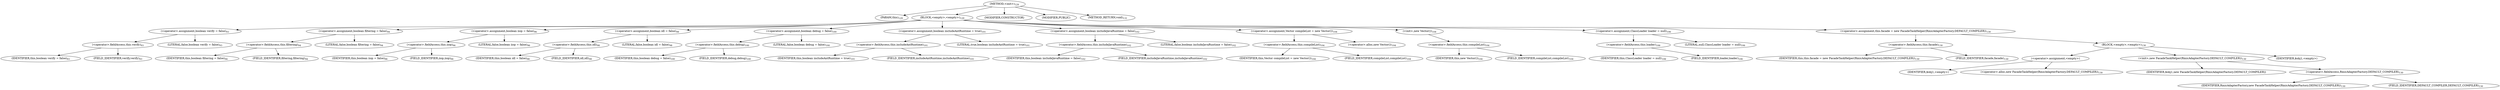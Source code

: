 digraph "&lt;init&gt;" {  
"194" [label = <(METHOD,&lt;init&gt;)<SUB>129</SUB>> ]
"195" [label = <(PARAM,this)<SUB>129</SUB>> ]
"196" [label = <(BLOCK,&lt;empty&gt;,&lt;empty&gt;)<SUB>129</SUB>> ]
"197" [label = <(&lt;operator&gt;.assignment,boolean verify = false)<SUB>93</SUB>> ]
"198" [label = <(&lt;operator&gt;.fieldAccess,this.verify)<SUB>93</SUB>> ]
"199" [label = <(IDENTIFIER,this,boolean verify = false)<SUB>93</SUB>> ]
"200" [label = <(FIELD_IDENTIFIER,verify,verify)<SUB>93</SUB>> ]
"201" [label = <(LITERAL,false,boolean verify = false)<SUB>93</SUB>> ]
"202" [label = <(&lt;operator&gt;.assignment,boolean filtering = false)<SUB>94</SUB>> ]
"203" [label = <(&lt;operator&gt;.fieldAccess,this.filtering)<SUB>94</SUB>> ]
"204" [label = <(IDENTIFIER,this,boolean filtering = false)<SUB>94</SUB>> ]
"205" [label = <(FIELD_IDENTIFIER,filtering,filtering)<SUB>94</SUB>> ]
"206" [label = <(LITERAL,false,boolean filtering = false)<SUB>94</SUB>> ]
"207" [label = <(&lt;operator&gt;.assignment,boolean iiop = false)<SUB>96</SUB>> ]
"208" [label = <(&lt;operator&gt;.fieldAccess,this.iiop)<SUB>96</SUB>> ]
"209" [label = <(IDENTIFIER,this,boolean iiop = false)<SUB>96</SUB>> ]
"210" [label = <(FIELD_IDENTIFIER,iiop,iiop)<SUB>96</SUB>> ]
"211" [label = <(LITERAL,false,boolean iiop = false)<SUB>96</SUB>> ]
"212" [label = <(&lt;operator&gt;.assignment,boolean idl = false)<SUB>98</SUB>> ]
"213" [label = <(&lt;operator&gt;.fieldAccess,this.idl)<SUB>98</SUB>> ]
"214" [label = <(IDENTIFIER,this,boolean idl = false)<SUB>98</SUB>> ]
"215" [label = <(FIELD_IDENTIFIER,idl,idl)<SUB>98</SUB>> ]
"216" [label = <(LITERAL,false,boolean idl = false)<SUB>98</SUB>> ]
"217" [label = <(&lt;operator&gt;.assignment,boolean debug = false)<SUB>100</SUB>> ]
"218" [label = <(&lt;operator&gt;.fieldAccess,this.debug)<SUB>100</SUB>> ]
"219" [label = <(IDENTIFIER,this,boolean debug = false)<SUB>100</SUB>> ]
"220" [label = <(FIELD_IDENTIFIER,debug,debug)<SUB>100</SUB>> ]
"221" [label = <(LITERAL,false,boolean debug = false)<SUB>100</SUB>> ]
"222" [label = <(&lt;operator&gt;.assignment,boolean includeAntRuntime = true)<SUB>101</SUB>> ]
"223" [label = <(&lt;operator&gt;.fieldAccess,this.includeAntRuntime)<SUB>101</SUB>> ]
"224" [label = <(IDENTIFIER,this,boolean includeAntRuntime = true)<SUB>101</SUB>> ]
"225" [label = <(FIELD_IDENTIFIER,includeAntRuntime,includeAntRuntime)<SUB>101</SUB>> ]
"226" [label = <(LITERAL,true,boolean includeAntRuntime = true)<SUB>101</SUB>> ]
"227" [label = <(&lt;operator&gt;.assignment,boolean includeJavaRuntime = false)<SUB>102</SUB>> ]
"228" [label = <(&lt;operator&gt;.fieldAccess,this.includeJavaRuntime)<SUB>102</SUB>> ]
"229" [label = <(IDENTIFIER,this,boolean includeJavaRuntime = false)<SUB>102</SUB>> ]
"230" [label = <(FIELD_IDENTIFIER,includeJavaRuntime,includeJavaRuntime)<SUB>102</SUB>> ]
"231" [label = <(LITERAL,false,boolean includeJavaRuntime = false)<SUB>102</SUB>> ]
"232" [label = <(&lt;operator&gt;.assignment,Vector compileList = new Vector())<SUB>104</SUB>> ]
"233" [label = <(&lt;operator&gt;.fieldAccess,this.compileList)<SUB>104</SUB>> ]
"234" [label = <(IDENTIFIER,this,Vector compileList = new Vector())<SUB>104</SUB>> ]
"235" [label = <(FIELD_IDENTIFIER,compileList,compileList)<SUB>104</SUB>> ]
"236" [label = <(&lt;operator&gt;.alloc,new Vector())<SUB>104</SUB>> ]
"237" [label = <(&lt;init&gt;,new Vector())<SUB>104</SUB>> ]
"238" [label = <(&lt;operator&gt;.fieldAccess,this.compileList)<SUB>104</SUB>> ]
"239" [label = <(IDENTIFIER,this,new Vector())<SUB>104</SUB>> ]
"240" [label = <(FIELD_IDENTIFIER,compileList,compileList)<SUB>104</SUB>> ]
"241" [label = <(&lt;operator&gt;.assignment,ClassLoader loader = null)<SUB>106</SUB>> ]
"242" [label = <(&lt;operator&gt;.fieldAccess,this.loader)<SUB>106</SUB>> ]
"243" [label = <(IDENTIFIER,this,ClassLoader loader = null)<SUB>106</SUB>> ]
"244" [label = <(FIELD_IDENTIFIER,loader,loader)<SUB>106</SUB>> ]
"245" [label = <(LITERAL,null,ClassLoader loader = null)<SUB>106</SUB>> ]
"246" [label = <(&lt;operator&gt;.assignment,this.facade = new FacadeTaskHelper(RmicAdapterFactory.DEFAULT_COMPILER))<SUB>130</SUB>> ]
"247" [label = <(&lt;operator&gt;.fieldAccess,this.facade)<SUB>130</SUB>> ]
"248" [label = <(IDENTIFIER,this,this.facade = new FacadeTaskHelper(RmicAdapterFactory.DEFAULT_COMPILER))<SUB>130</SUB>> ]
"249" [label = <(FIELD_IDENTIFIER,facade,facade)<SUB>130</SUB>> ]
"250" [label = <(BLOCK,&lt;empty&gt;,&lt;empty&gt;)<SUB>130</SUB>> ]
"251" [label = <(&lt;operator&gt;.assignment,&lt;empty&gt;)> ]
"252" [label = <(IDENTIFIER,$obj1,&lt;empty&gt;)> ]
"253" [label = <(&lt;operator&gt;.alloc,new FacadeTaskHelper(RmicAdapterFactory.DEFAULT_COMPILER))<SUB>130</SUB>> ]
"254" [label = <(&lt;init&gt;,new FacadeTaskHelper(RmicAdapterFactory.DEFAULT_COMPILER))<SUB>130</SUB>> ]
"255" [label = <(IDENTIFIER,$obj1,new FacadeTaskHelper(RmicAdapterFactory.DEFAULT_COMPILER))> ]
"256" [label = <(&lt;operator&gt;.fieldAccess,RmicAdapterFactory.DEFAULT_COMPILER)<SUB>130</SUB>> ]
"257" [label = <(IDENTIFIER,RmicAdapterFactory,new FacadeTaskHelper(RmicAdapterFactory.DEFAULT_COMPILER))<SUB>130</SUB>> ]
"258" [label = <(FIELD_IDENTIFIER,DEFAULT_COMPILER,DEFAULT_COMPILER)<SUB>130</SUB>> ]
"259" [label = <(IDENTIFIER,$obj1,&lt;empty&gt;)> ]
"260" [label = <(MODIFIER,CONSTRUCTOR)> ]
"261" [label = <(MODIFIER,PUBLIC)> ]
"262" [label = <(METHOD_RETURN,void)<SUB>131</SUB>> ]
  "194" -> "195" 
  "194" -> "196" 
  "194" -> "260" 
  "194" -> "261" 
  "194" -> "262" 
  "196" -> "197" 
  "196" -> "202" 
  "196" -> "207" 
  "196" -> "212" 
  "196" -> "217" 
  "196" -> "222" 
  "196" -> "227" 
  "196" -> "232" 
  "196" -> "237" 
  "196" -> "241" 
  "196" -> "246" 
  "197" -> "198" 
  "197" -> "201" 
  "198" -> "199" 
  "198" -> "200" 
  "202" -> "203" 
  "202" -> "206" 
  "203" -> "204" 
  "203" -> "205" 
  "207" -> "208" 
  "207" -> "211" 
  "208" -> "209" 
  "208" -> "210" 
  "212" -> "213" 
  "212" -> "216" 
  "213" -> "214" 
  "213" -> "215" 
  "217" -> "218" 
  "217" -> "221" 
  "218" -> "219" 
  "218" -> "220" 
  "222" -> "223" 
  "222" -> "226" 
  "223" -> "224" 
  "223" -> "225" 
  "227" -> "228" 
  "227" -> "231" 
  "228" -> "229" 
  "228" -> "230" 
  "232" -> "233" 
  "232" -> "236" 
  "233" -> "234" 
  "233" -> "235" 
  "237" -> "238" 
  "238" -> "239" 
  "238" -> "240" 
  "241" -> "242" 
  "241" -> "245" 
  "242" -> "243" 
  "242" -> "244" 
  "246" -> "247" 
  "246" -> "250" 
  "247" -> "248" 
  "247" -> "249" 
  "250" -> "251" 
  "250" -> "254" 
  "250" -> "259" 
  "251" -> "252" 
  "251" -> "253" 
  "254" -> "255" 
  "254" -> "256" 
  "256" -> "257" 
  "256" -> "258" 
}

